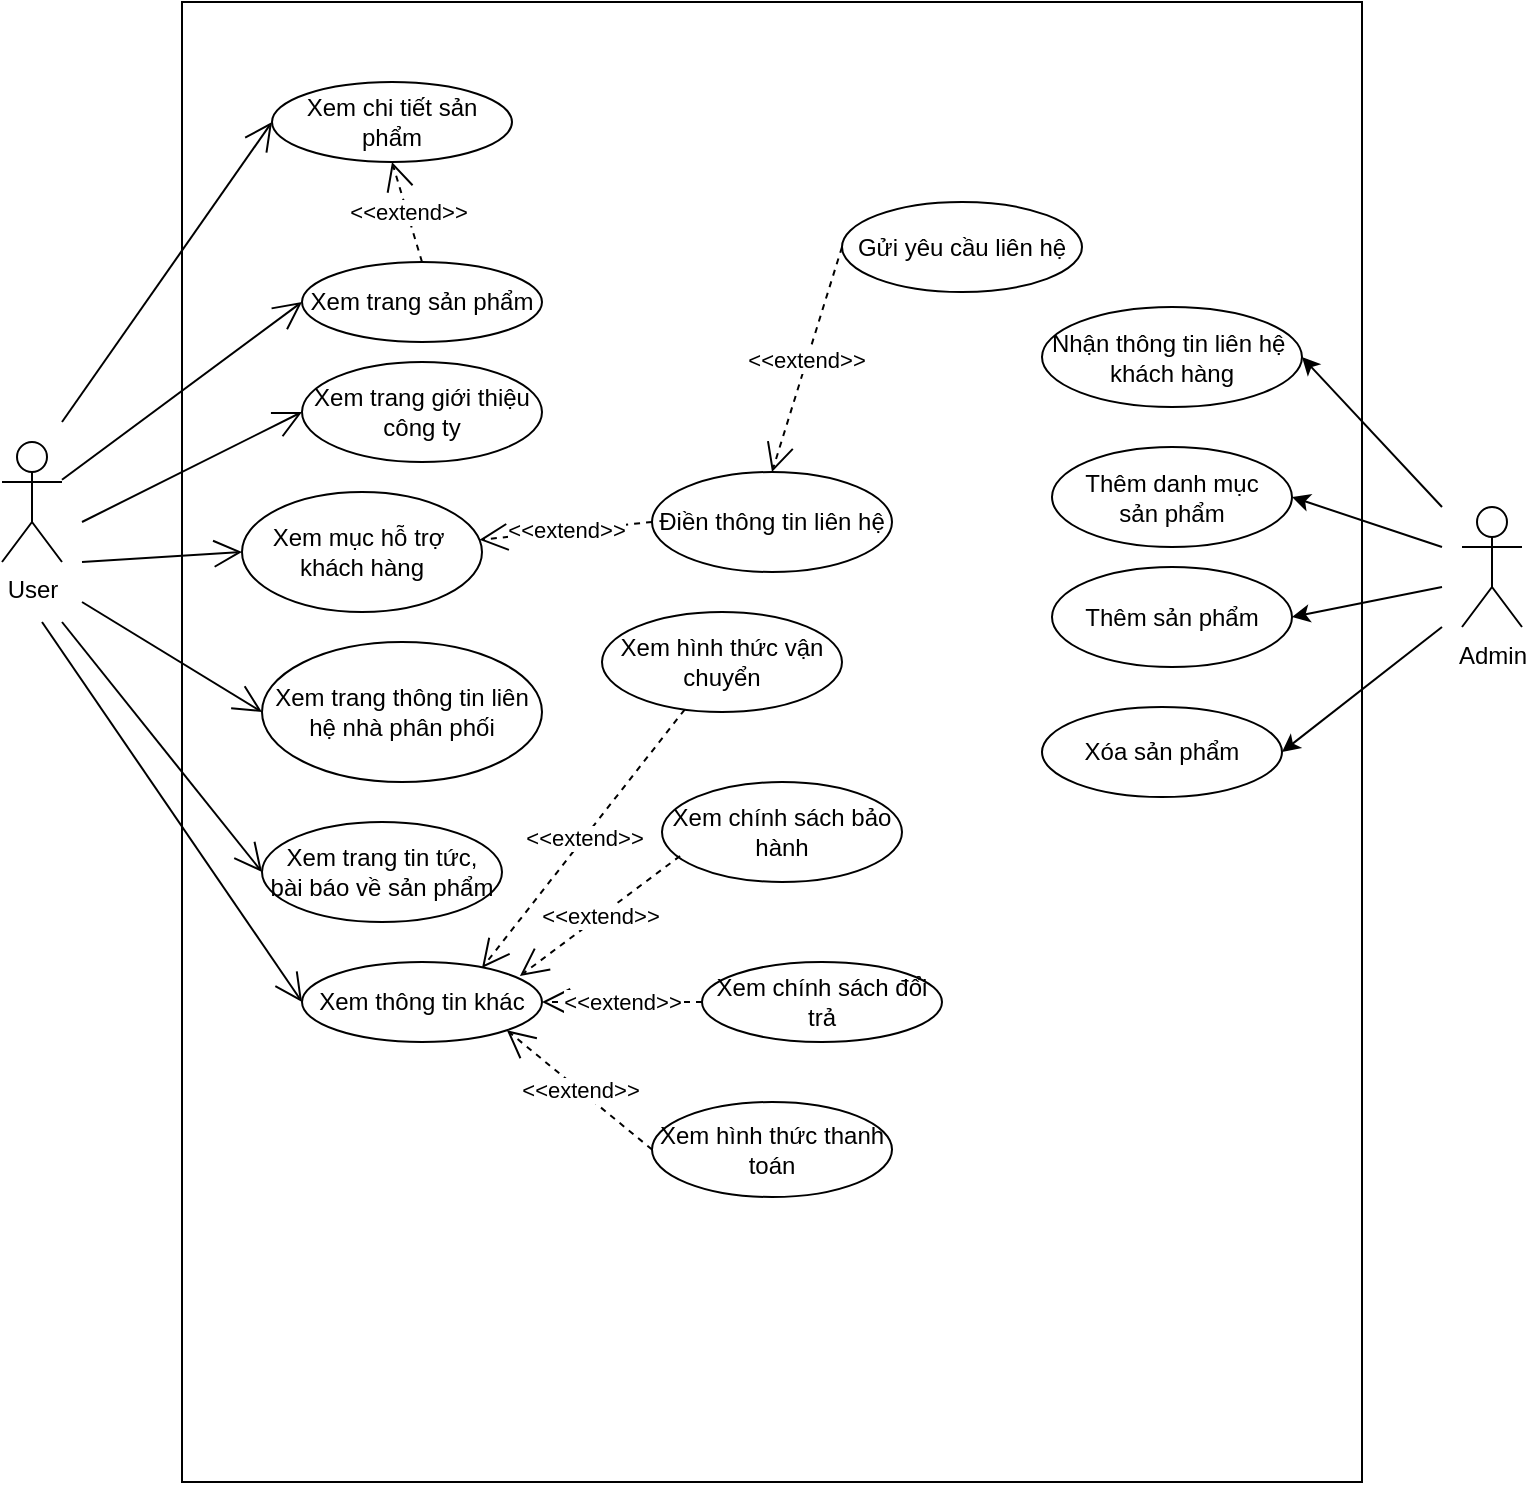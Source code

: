 <mxfile version="13.9.1" type="github">
  <diagram id="b3vTMYLCP9W2PtNbt77q" name="Page-1">
    <mxGraphModel dx="1036" dy="462" grid="1" gridSize="10" guides="1" tooltips="1" connect="1" arrows="1" fold="1" page="1" pageScale="1" pageWidth="850" pageHeight="1100" math="0" shadow="0">
      <root>
        <mxCell id="0" />
        <mxCell id="1" parent="0" />
        <mxCell id="oC1xKJbHEb12oKd4C-OS-1" value="User&lt;br&gt;" style="shape=umlActor;verticalLabelPosition=bottom;verticalAlign=top;html=1;outlineConnect=0;" parent="1" vertex="1">
          <mxGeometry x="60" y="230" width="30" height="60" as="geometry" />
        </mxCell>
        <mxCell id="oC1xKJbHEb12oKd4C-OS-2" value="" style="rounded=0;whiteSpace=wrap;html=1;" parent="1" vertex="1">
          <mxGeometry x="150" y="10" width="590" height="740" as="geometry" />
        </mxCell>
        <mxCell id="oC1xKJbHEb12oKd4C-OS-4" value="Xem chi tiết sản phẩm" style="ellipse;whiteSpace=wrap;html=1;" parent="1" vertex="1">
          <mxGeometry x="195" y="50" width="120" height="40" as="geometry" />
        </mxCell>
        <mxCell id="oC1xKJbHEb12oKd4C-OS-5" value="Xem trang sản phẩm" style="ellipse;whiteSpace=wrap;html=1;" parent="1" vertex="1">
          <mxGeometry x="210" y="140" width="120" height="40" as="geometry" />
        </mxCell>
        <mxCell id="oC1xKJbHEb12oKd4C-OS-7" value="Xem trang tin tức, &lt;br&gt;bài báo về sản phẩm" style="ellipse;whiteSpace=wrap;html=1;" parent="1" vertex="1">
          <mxGeometry x="190" y="420" width="120" height="50" as="geometry" />
        </mxCell>
        <mxCell id="oC1xKJbHEb12oKd4C-OS-8" value="Xem trang thông tin liên hệ nhà phân phối" style="ellipse;whiteSpace=wrap;html=1;" parent="1" vertex="1">
          <mxGeometry x="190" y="330" width="140" height="70" as="geometry" />
        </mxCell>
        <mxCell id="oC1xKJbHEb12oKd4C-OS-9" value="Điền thông tin liên hệ" style="ellipse;whiteSpace=wrap;html=1;" parent="1" vertex="1">
          <mxGeometry x="385" y="245" width="120" height="50" as="geometry" />
        </mxCell>
        <mxCell id="oC1xKJbHEb12oKd4C-OS-10" value="Gửi yêu cầu liên hệ" style="ellipse;whiteSpace=wrap;html=1;" parent="1" vertex="1">
          <mxGeometry x="480" y="110" width="120" height="45" as="geometry" />
        </mxCell>
        <mxCell id="oC1xKJbHEb12oKd4C-OS-11" value="Xem mục hỗ trợ&amp;nbsp;&lt;br&gt;khách hàng" style="ellipse;whiteSpace=wrap;html=1;" parent="1" vertex="1">
          <mxGeometry x="180" y="255" width="120" height="60" as="geometry" />
        </mxCell>
        <mxCell id="oC1xKJbHEb12oKd4C-OS-12" value="Xem hình thức thanh toán" style="ellipse;whiteSpace=wrap;html=1;" parent="1" vertex="1">
          <mxGeometry x="385" y="560" width="120" height="47.5" as="geometry" />
        </mxCell>
        <mxCell id="oC1xKJbHEb12oKd4C-OS-13" value="Xem hình thức vận chuyển" style="ellipse;whiteSpace=wrap;html=1;" parent="1" vertex="1">
          <mxGeometry x="360" y="315" width="120" height="50" as="geometry" />
        </mxCell>
        <mxCell id="oC1xKJbHEb12oKd4C-OS-14" value="Xem chính sách bảo hành" style="ellipse;whiteSpace=wrap;html=1;" parent="1" vertex="1">
          <mxGeometry x="390" y="400" width="120" height="50" as="geometry" />
        </mxCell>
        <mxCell id="oC1xKJbHEb12oKd4C-OS-15" value="Xem chính sách đổi trả" style="ellipse;whiteSpace=wrap;html=1;" parent="1" vertex="1">
          <mxGeometry x="410" y="490" width="120" height="40" as="geometry" />
        </mxCell>
        <mxCell id="oC1xKJbHEb12oKd4C-OS-22" value="Thêm sản phẩm" style="ellipse;whiteSpace=wrap;html=1;" parent="1" vertex="1">
          <mxGeometry x="585" y="292.5" width="120" height="50" as="geometry" />
        </mxCell>
        <mxCell id="oC1xKJbHEb12oKd4C-OS-23" value="Nhận thông tin liên hệ&amp;nbsp;&lt;br&gt;khách hàng" style="ellipse;whiteSpace=wrap;html=1;" parent="1" vertex="1">
          <mxGeometry x="580" y="162.5" width="130" height="50" as="geometry" />
        </mxCell>
        <mxCell id="oC1xKJbHEb12oKd4C-OS-24" value="Thêm danh mục &lt;br&gt;sản phẩm" style="ellipse;whiteSpace=wrap;html=1;" parent="1" vertex="1">
          <mxGeometry x="585" y="232.5" width="120" height="50" as="geometry" />
        </mxCell>
        <mxCell id="oC1xKJbHEb12oKd4C-OS-25" value="Xem thông tin khác" style="ellipse;whiteSpace=wrap;html=1;" parent="1" vertex="1">
          <mxGeometry x="210" y="490" width="120" height="40" as="geometry" />
        </mxCell>
        <mxCell id="oC1xKJbHEb12oKd4C-OS-26" value="Xóa sản phẩm" style="ellipse;whiteSpace=wrap;html=1;" parent="1" vertex="1">
          <mxGeometry x="580" y="362.5" width="120" height="45" as="geometry" />
        </mxCell>
        <mxCell id="oC1xKJbHEb12oKd4C-OS-43" value="&amp;lt;&amp;lt;extend&amp;gt;&amp;gt;" style="endArrow=open;endSize=12;dashed=1;html=1;exitX=0;exitY=0.5;exitDx=0;exitDy=0;" parent="1" source="oC1xKJbHEb12oKd4C-OS-9" target="oC1xKJbHEb12oKd4C-OS-11" edge="1">
          <mxGeometry width="160" relative="1" as="geometry">
            <mxPoint x="160" y="469" as="sourcePoint" />
            <mxPoint x="460" y="450" as="targetPoint" />
          </mxGeometry>
        </mxCell>
        <mxCell id="oC1xKJbHEb12oKd4C-OS-45" value="&amp;lt;&amp;lt;extend&amp;gt;&amp;gt;" style="endArrow=open;endSize=12;dashed=1;html=1;exitX=0;exitY=0.5;exitDx=0;exitDy=0;entryX=0.5;entryY=0;entryDx=0;entryDy=0;" parent="1" source="oC1xKJbHEb12oKd4C-OS-10" target="oC1xKJbHEb12oKd4C-OS-9" edge="1">
          <mxGeometry width="160" relative="1" as="geometry">
            <mxPoint x="400" y="465" as="sourcePoint" />
            <mxPoint x="309.867" y="461.996" as="targetPoint" />
          </mxGeometry>
        </mxCell>
        <mxCell id="oC1xKJbHEb12oKd4C-OS-46" style="edgeStyle=orthogonalEdgeStyle;rounded=0;orthogonalLoop=1;jettySize=auto;html=1;exitX=0.5;exitY=1;exitDx=0;exitDy=0;" parent="1" source="oC1xKJbHEb12oKd4C-OS-15" target="oC1xKJbHEb12oKd4C-OS-15" edge="1">
          <mxGeometry relative="1" as="geometry" />
        </mxCell>
        <mxCell id="oC1xKJbHEb12oKd4C-OS-6" value="Xem trang giới thiệu công ty" style="ellipse;whiteSpace=wrap;html=1;" parent="1" vertex="1">
          <mxGeometry x="210" y="190" width="120" height="50" as="geometry" />
        </mxCell>
        <mxCell id="oC1xKJbHEb12oKd4C-OS-49" value="&amp;lt;&amp;lt;extend&amp;gt;&amp;gt;" style="endArrow=open;endSize=12;dashed=1;html=1;exitX=0.5;exitY=0;exitDx=0;exitDy=0;entryX=0.5;entryY=1;entryDx=0;entryDy=0;" parent="1" source="oC1xKJbHEb12oKd4C-OS-5" target="oC1xKJbHEb12oKd4C-OS-4" edge="1">
          <mxGeometry width="160" relative="1" as="geometry">
            <mxPoint x="560" y="232.5" as="sourcePoint" />
            <mxPoint x="530" y="325" as="targetPoint" />
          </mxGeometry>
        </mxCell>
        <mxCell id="oC1xKJbHEb12oKd4C-OS-50" value="" style="endArrow=open;endFill=1;endSize=12;html=1;entryX=0;entryY=0.5;entryDx=0;entryDy=0;" parent="1" target="oC1xKJbHEb12oKd4C-OS-4" edge="1">
          <mxGeometry width="160" relative="1" as="geometry">
            <mxPoint x="90" y="220" as="sourcePoint" />
            <mxPoint x="220" y="140" as="targetPoint" />
          </mxGeometry>
        </mxCell>
        <mxCell id="oC1xKJbHEb12oKd4C-OS-51" value="" style="endArrow=open;endFill=1;endSize=12;html=1;entryX=0;entryY=0.5;entryDx=0;entryDy=0;" parent="1" source="oC1xKJbHEb12oKd4C-OS-1" target="oC1xKJbHEb12oKd4C-OS-5" edge="1">
          <mxGeometry width="160" relative="1" as="geometry">
            <mxPoint x="100" y="230" as="sourcePoint" />
            <mxPoint x="205" y="80" as="targetPoint" />
          </mxGeometry>
        </mxCell>
        <mxCell id="oC1xKJbHEb12oKd4C-OS-52" value="" style="endArrow=open;endFill=1;endSize=12;html=1;entryX=0;entryY=0.5;entryDx=0;entryDy=0;" parent="1" target="oC1xKJbHEb12oKd4C-OS-6" edge="1">
          <mxGeometry width="160" relative="1" as="geometry">
            <mxPoint x="100" y="270" as="sourcePoint" />
            <mxPoint x="220" y="170" as="targetPoint" />
          </mxGeometry>
        </mxCell>
        <mxCell id="oC1xKJbHEb12oKd4C-OS-53" value="" style="endArrow=open;endFill=1;endSize=12;html=1;entryX=0;entryY=0.5;entryDx=0;entryDy=0;" parent="1" target="oC1xKJbHEb12oKd4C-OS-11" edge="1">
          <mxGeometry width="160" relative="1" as="geometry">
            <mxPoint x="100" y="290" as="sourcePoint" />
            <mxPoint x="220" y="225" as="targetPoint" />
          </mxGeometry>
        </mxCell>
        <mxCell id="oC1xKJbHEb12oKd4C-OS-54" value="" style="endArrow=open;endFill=1;endSize=12;html=1;entryX=0;entryY=0.5;entryDx=0;entryDy=0;" parent="1" target="oC1xKJbHEb12oKd4C-OS-8" edge="1">
          <mxGeometry width="160" relative="1" as="geometry">
            <mxPoint x="100" y="310" as="sourcePoint" />
            <mxPoint x="190" y="295" as="targetPoint" />
          </mxGeometry>
        </mxCell>
        <mxCell id="oC1xKJbHEb12oKd4C-OS-55" value="" style="endArrow=open;endFill=1;endSize=12;html=1;entryX=0;entryY=0.5;entryDx=0;entryDy=0;" parent="1" target="oC1xKJbHEb12oKd4C-OS-7" edge="1">
          <mxGeometry width="160" relative="1" as="geometry">
            <mxPoint x="90" y="320" as="sourcePoint" />
            <mxPoint x="195" y="375" as="targetPoint" />
          </mxGeometry>
        </mxCell>
        <mxCell id="oC1xKJbHEb12oKd4C-OS-56" value="" style="endArrow=open;endFill=1;endSize=12;html=1;entryX=0;entryY=0.5;entryDx=0;entryDy=0;" parent="1" target="oC1xKJbHEb12oKd4C-OS-25" edge="1">
          <mxGeometry width="160" relative="1" as="geometry">
            <mxPoint x="80" y="320" as="sourcePoint" />
            <mxPoint x="200" y="455" as="targetPoint" />
          </mxGeometry>
        </mxCell>
        <mxCell id="oC1xKJbHEb12oKd4C-OS-57" value="&amp;lt;&amp;lt;extend&amp;gt;&amp;gt;" style="endArrow=open;endSize=12;dashed=1;html=1;entryX=0.75;entryY=0.075;entryDx=0;entryDy=0;entryPerimeter=0;" parent="1" source="oC1xKJbHEb12oKd4C-OS-13" target="oC1xKJbHEb12oKd4C-OS-25" edge="1">
          <mxGeometry width="160" relative="1" as="geometry">
            <mxPoint x="420" y="346.25" as="sourcePoint" />
            <mxPoint x="325" y="363.75" as="targetPoint" />
          </mxGeometry>
        </mxCell>
        <mxCell id="oC1xKJbHEb12oKd4C-OS-58" value="&amp;lt;&amp;lt;extend&amp;gt;&amp;gt;" style="endArrow=open;endSize=12;dashed=1;html=1;entryX=0.908;entryY=0.175;entryDx=0;entryDy=0;entryPerimeter=0;exitX=0.075;exitY=0.74;exitDx=0;exitDy=0;exitPerimeter=0;" parent="1" source="oC1xKJbHEb12oKd4C-OS-14" target="oC1xKJbHEb12oKd4C-OS-25" edge="1">
          <mxGeometry width="160" relative="1" as="geometry">
            <mxPoint x="411.362" y="373.763" as="sourcePoint" />
            <mxPoint x="310" y="503" as="targetPoint" />
          </mxGeometry>
        </mxCell>
        <mxCell id="oC1xKJbHEb12oKd4C-OS-59" value="&amp;lt;&amp;lt;extend&amp;gt;&amp;gt;" style="endArrow=open;endSize=12;dashed=1;html=1;exitX=0;exitY=0.5;exitDx=0;exitDy=0;entryX=1;entryY=0.5;entryDx=0;entryDy=0;" parent="1" source="oC1xKJbHEb12oKd4C-OS-15" target="oC1xKJbHEb12oKd4C-OS-25" edge="1">
          <mxGeometry width="160" relative="1" as="geometry">
            <mxPoint x="421.362" y="383.763" as="sourcePoint" />
            <mxPoint x="340" y="513" as="targetPoint" />
          </mxGeometry>
        </mxCell>
        <mxCell id="oC1xKJbHEb12oKd4C-OS-60" value="&amp;lt;&amp;lt;extend&amp;gt;&amp;gt;" style="endArrow=open;endSize=12;dashed=1;html=1;entryX=1;entryY=1;entryDx=0;entryDy=0;exitX=0;exitY=0.5;exitDx=0;exitDy=0;" parent="1" source="oC1xKJbHEb12oKd4C-OS-12" target="oC1xKJbHEb12oKd4C-OS-25" edge="1">
          <mxGeometry width="160" relative="1" as="geometry">
            <mxPoint x="431.362" y="393.763" as="sourcePoint" />
            <mxPoint x="330" y="523" as="targetPoint" />
          </mxGeometry>
        </mxCell>
        <mxCell id="FKWU5doNKABkodQmA4pJ-1" value="Admin" style="shape=umlActor;verticalLabelPosition=bottom;verticalAlign=top;html=1;outlineConnect=0;" vertex="1" parent="1">
          <mxGeometry x="790" y="262.5" width="30" height="60" as="geometry" />
        </mxCell>
        <mxCell id="FKWU5doNKABkodQmA4pJ-2" value="" style="endArrow=classic;html=1;entryX=1;entryY=0.5;entryDx=0;entryDy=0;" edge="1" parent="1" target="oC1xKJbHEb12oKd4C-OS-23">
          <mxGeometry width="50" height="50" relative="1" as="geometry">
            <mxPoint x="780" y="262.5" as="sourcePoint" />
            <mxPoint x="780" y="262.5" as="targetPoint" />
          </mxGeometry>
        </mxCell>
        <mxCell id="FKWU5doNKABkodQmA4pJ-4" value="" style="endArrow=classic;html=1;entryX=1;entryY=0.5;entryDx=0;entryDy=0;" edge="1" parent="1" target="oC1xKJbHEb12oKd4C-OS-24">
          <mxGeometry width="50" height="50" relative="1" as="geometry">
            <mxPoint x="780" y="282.5" as="sourcePoint" />
            <mxPoint x="720" y="197.5" as="targetPoint" />
          </mxGeometry>
        </mxCell>
        <mxCell id="FKWU5doNKABkodQmA4pJ-5" value="" style="endArrow=classic;html=1;entryX=1;entryY=0.5;entryDx=0;entryDy=0;" edge="1" parent="1" target="oC1xKJbHEb12oKd4C-OS-22">
          <mxGeometry width="50" height="50" relative="1" as="geometry">
            <mxPoint x="780" y="302.5" as="sourcePoint" />
            <mxPoint x="730" y="207.5" as="targetPoint" />
          </mxGeometry>
        </mxCell>
        <mxCell id="FKWU5doNKABkodQmA4pJ-6" value="" style="endArrow=classic;html=1;entryX=1;entryY=0.5;entryDx=0;entryDy=0;" edge="1" parent="1" target="oC1xKJbHEb12oKd4C-OS-26">
          <mxGeometry width="50" height="50" relative="1" as="geometry">
            <mxPoint x="780" y="322.5" as="sourcePoint" />
            <mxPoint x="740" y="217.5" as="targetPoint" />
          </mxGeometry>
        </mxCell>
      </root>
    </mxGraphModel>
  </diagram>
</mxfile>
